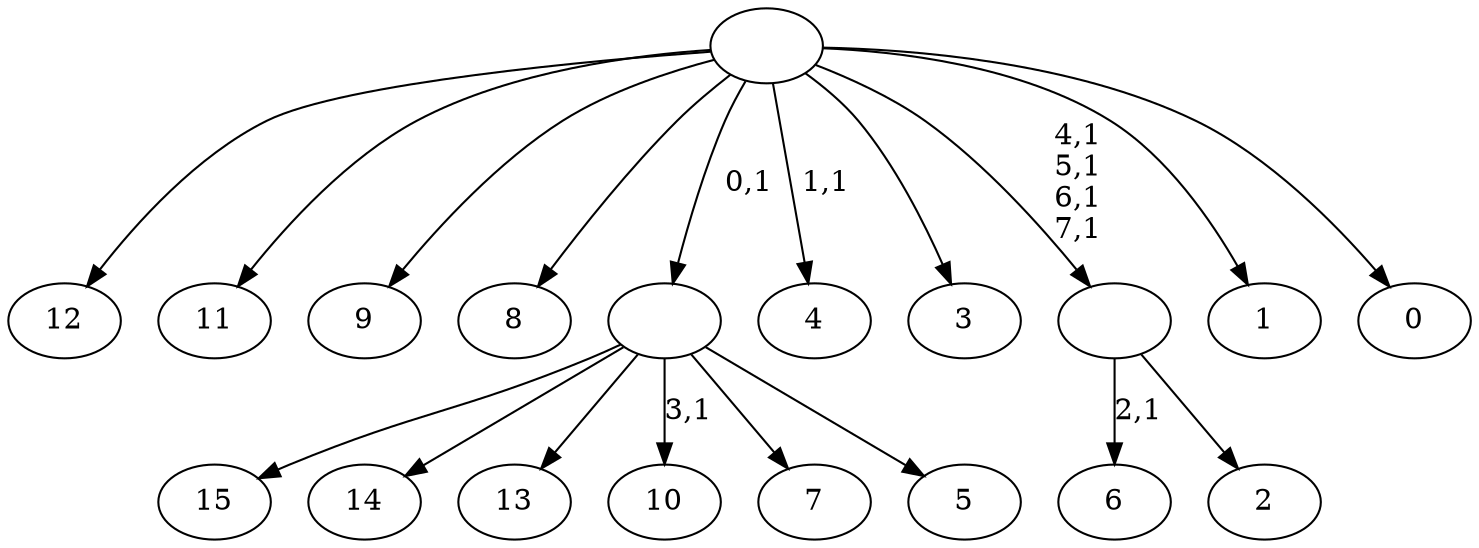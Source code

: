 digraph T {
	24 [label="15"]
	23 [label="14"]
	22 [label="13"]
	21 [label="12"]
	20 [label="11"]
	19 [label="10"]
	17 [label="9"]
	16 [label="8"]
	15 [label="7"]
	14 [label="6"]
	12 [label="5"]
	11 [label=""]
	10 [label="4"]
	8 [label="3"]
	7 [label="2"]
	6 [label=""]
	2 [label="1"]
	1 [label="0"]
	0 [label=""]
	11 -> 19 [label="3,1"]
	11 -> 24 [label=""]
	11 -> 23 [label=""]
	11 -> 22 [label=""]
	11 -> 15 [label=""]
	11 -> 12 [label=""]
	6 -> 14 [label="2,1"]
	6 -> 7 [label=""]
	0 -> 6 [label="4,1\n5,1\n6,1\n7,1"]
	0 -> 10 [label="1,1"]
	0 -> 21 [label=""]
	0 -> 20 [label=""]
	0 -> 17 [label=""]
	0 -> 16 [label=""]
	0 -> 11 [label="0,1"]
	0 -> 8 [label=""]
	0 -> 2 [label=""]
	0 -> 1 [label=""]
}
